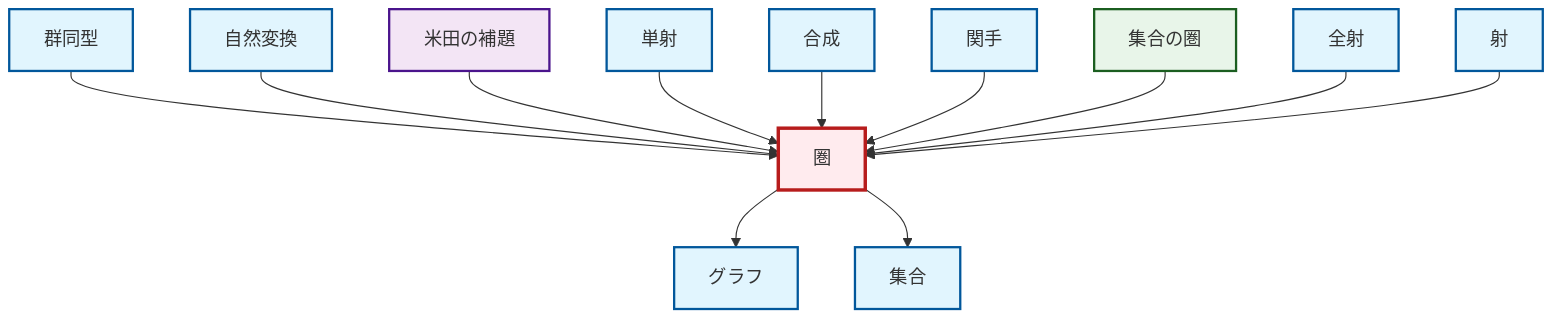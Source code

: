 graph TD
    classDef definition fill:#e1f5fe,stroke:#01579b,stroke-width:2px
    classDef theorem fill:#f3e5f5,stroke:#4a148c,stroke-width:2px
    classDef axiom fill:#fff3e0,stroke:#e65100,stroke-width:2px
    classDef example fill:#e8f5e9,stroke:#1b5e20,stroke-width:2px
    classDef current fill:#ffebee,stroke:#b71c1c,stroke-width:3px
    def-composition["合成"]:::definition
    def-graph["グラフ"]:::definition
    def-morphism["射"]:::definition
    def-isomorphism["群同型"]:::definition
    def-set["集合"]:::definition
    ex-set-category["集合の圏"]:::example
    def-natural-transformation["自然変換"]:::definition
    def-monomorphism["単射"]:::definition
    thm-yoneda["米田の補題"]:::theorem
    def-epimorphism["全射"]:::definition
    def-functor["関手"]:::definition
    def-category["圏"]:::definition
    def-isomorphism --> def-category
    def-natural-transformation --> def-category
    thm-yoneda --> def-category
    def-monomorphism --> def-category
    def-composition --> def-category
    def-functor --> def-category
    def-category --> def-graph
    def-category --> def-set
    ex-set-category --> def-category
    def-epimorphism --> def-category
    def-morphism --> def-category
    class def-category current